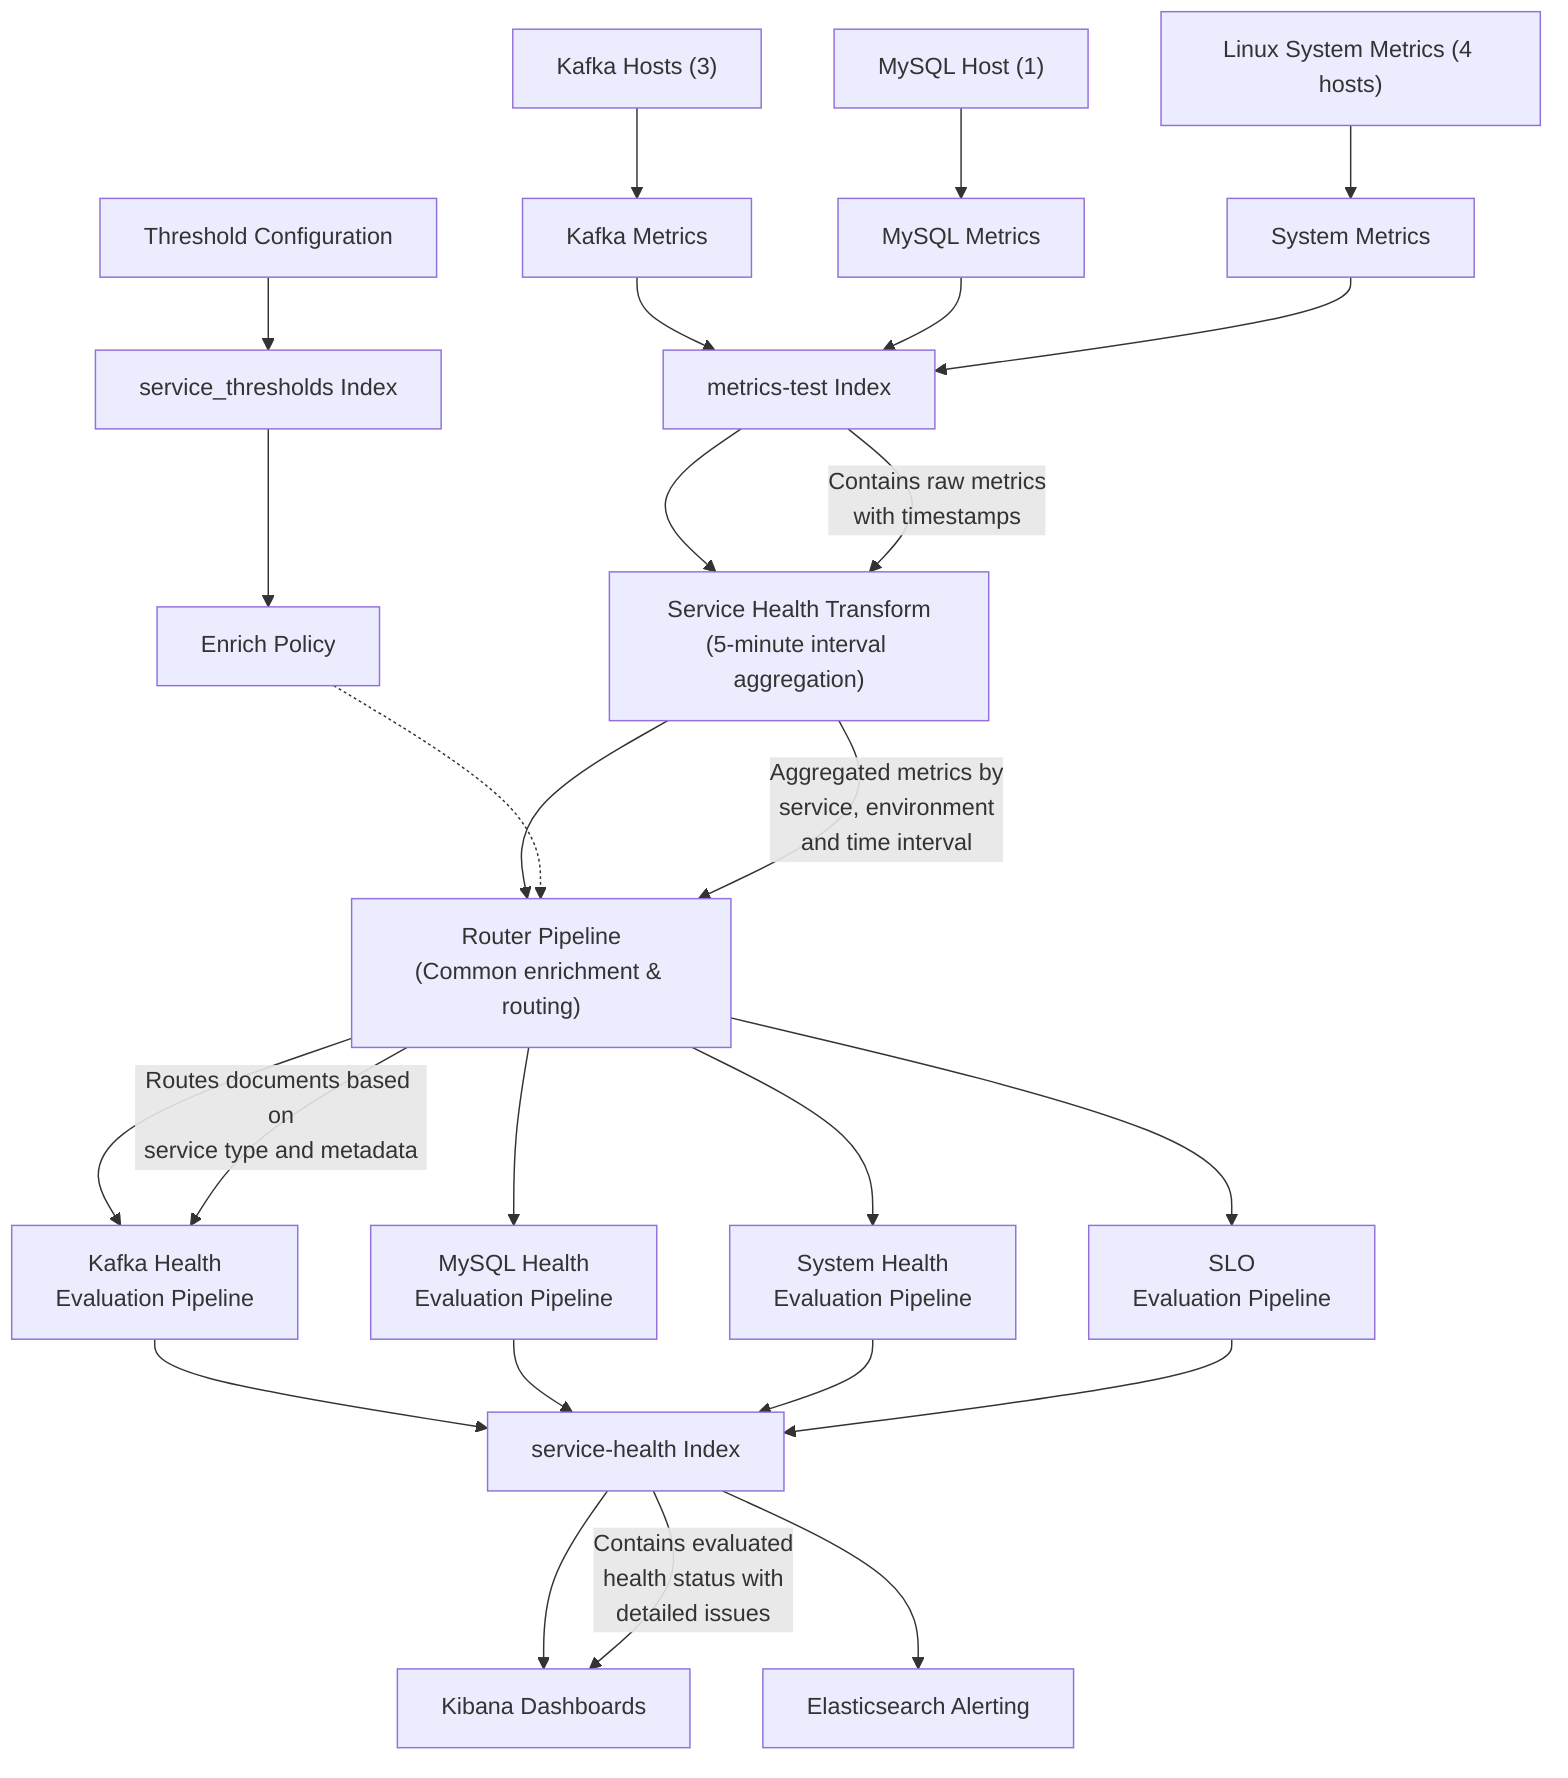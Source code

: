 flowchart TD
    %% Data Sources
    KafkaHosts["Kafka Hosts (3)"] --> KafkaMetrics["Kafka Metrics"]
    MySQLHost["MySQL Host (1)"] --> MySQLMetrics["MySQL Metrics"]
    AllHosts["Linux System Metrics (4 hosts)"] --> SystemMetrics["System Metrics"]

    %% Data Collection and Storage
    KafkaMetrics --> MetricsIndex["metrics-test Index"]
    MySQLMetrics --> MetricsIndex
    SystemMetrics --> MetricsIndex

    %% Threshold Configuration
    ThresholdConfig["Threshold Configuration"] --> ThresholdIndex["service_thresholds Index"]
    ThresholdIndex --> EnrichPolicy["Enrich Policy"]

    %% Transform Processing
    MetricsIndex --> Transform["Service Health Transform\n(5-minute interval aggregation)"]

    %% Router Pipeline
    Transform --> RouterPipeline["Router Pipeline\n(Common enrichment & routing)"]
    EnrichPolicy -.-> RouterPipeline

    %% Specialized Pipelines
    RouterPipeline --> KafkaPipeline["Kafka Health\nEvaluation Pipeline"]
    RouterPipeline --> MySQLPipeline["MySQL Health\nEvaluation Pipeline"]
    RouterPipeline --> SystemPipeline["System Health\nEvaluation Pipeline"]
    RouterPipeline --> SLOPipeline["SLO\nEvaluation Pipeline"]

    %% Health Status Storage
    KafkaPipeline --> HealthIndex["service-health Index"]
    MySQLPipeline --> HealthIndex
    SystemPipeline --> HealthIndex
    SLOPipeline --> HealthIndex

    %% Visualization and Alerting
    HealthIndex --> Dashboards["Kibana Dashboards"]
    HealthIndex --> Alerts["Elasticsearch Alerting"]

    %% Flow Details
    MetricsIndex -->|"Contains raw metrics\nwith timestamps"| Transform
    Transform -->|"Aggregated metrics by\nservice, environment\nand time interval"| RouterPipeline
    RouterPipeline -->|"Routes documents based on\nservice type and metadata"| KafkaPipeline
    HealthIndex -->|"Contains evaluated\nhealth status with\ndetailed issues"| Dashboards